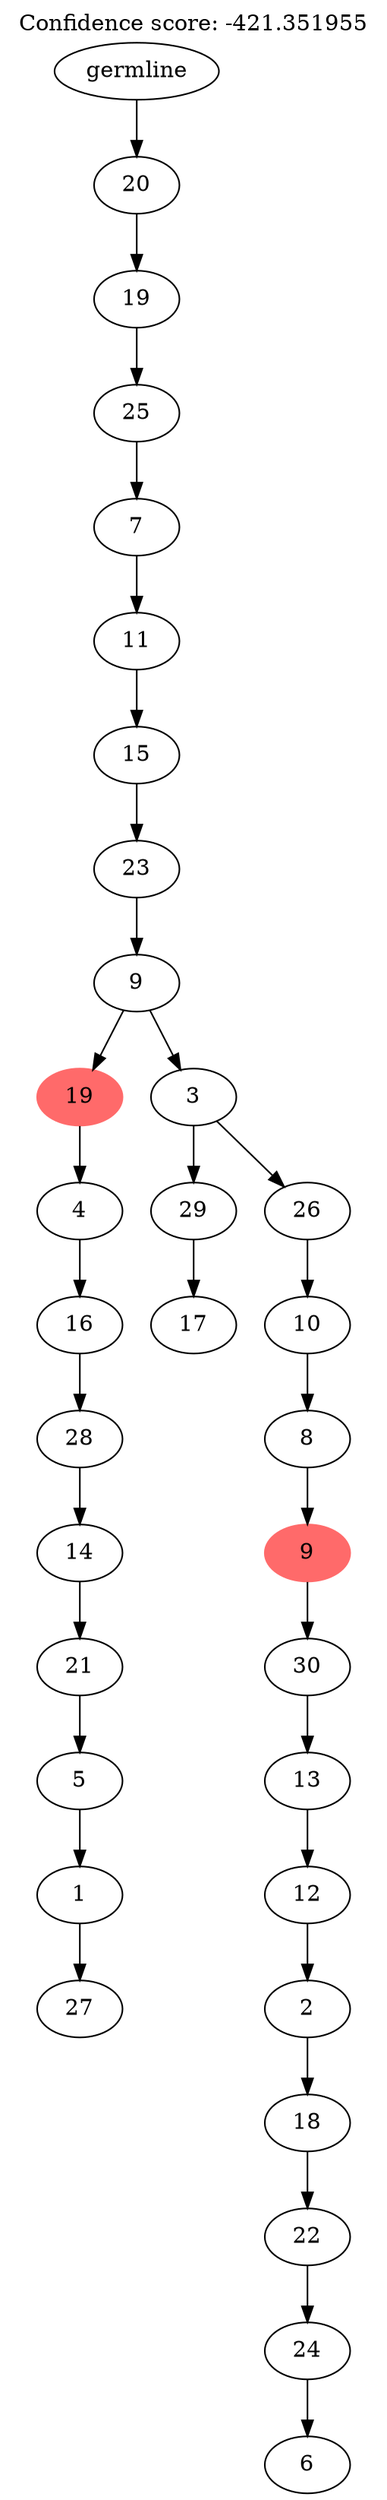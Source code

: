 digraph g {
	"31" -> "32";
	"32" [label="27"];
	"30" -> "31";
	"31" [label="1"];
	"29" -> "30";
	"30" [label="5"];
	"28" -> "29";
	"29" [label="21"];
	"27" -> "28";
	"28" [label="14"];
	"26" -> "27";
	"27" [label="28"];
	"25" -> "26";
	"26" [label="16"];
	"24" -> "25";
	"25" [label="4"];
	"22" -> "23";
	"23" [label="17"];
	"20" -> "21";
	"21" [label="6"];
	"19" -> "20";
	"20" [label="24"];
	"18" -> "19";
	"19" [label="22"];
	"17" -> "18";
	"18" [label="18"];
	"16" -> "17";
	"17" [label="2"];
	"15" -> "16";
	"16" [label="12"];
	"14" -> "15";
	"15" [label="13"];
	"13" -> "14";
	"14" [label="30"];
	"12" -> "13";
	"13" [color=indianred1, style=filled, label="9"];
	"11" -> "12";
	"12" [label="8"];
	"10" -> "11";
	"11" [label="10"];
	"9" -> "10";
	"10" [label="26"];
	"9" -> "22";
	"22" [label="29"];
	"8" -> "9";
	"9" [label="3"];
	"8" -> "24";
	"24" [color=indianred1, style=filled, label="19"];
	"7" -> "8";
	"8" [label="9"];
	"6" -> "7";
	"7" [label="23"];
	"5" -> "6";
	"6" [label="15"];
	"4" -> "5";
	"5" [label="11"];
	"3" -> "4";
	"4" [label="7"];
	"2" -> "3";
	"3" [label="25"];
	"1" -> "2";
	"2" [label="19"];
	"0" -> "1";
	"1" [label="20"];
	"0" [label="germline"];
	labelloc="t";
	label="Confidence score: -421.351955";
}
